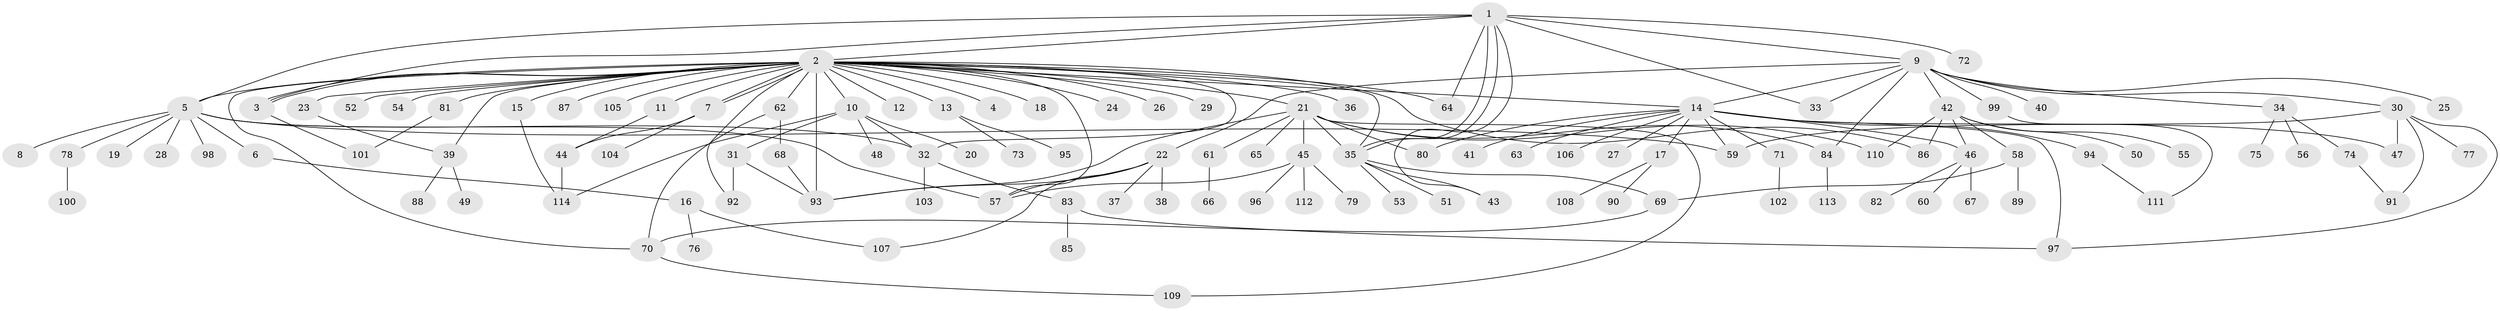 // coarse degree distribution, {31: 0.012195121951219513, 1: 0.47560975609756095, 2: 0.1951219512195122, 5: 0.04878048780487805, 3: 0.0975609756097561, 10: 0.024390243902439025, 6: 0.036585365853658534, 4: 0.08536585365853659, 13: 0.012195121951219513, 9: 0.012195121951219513}
// Generated by graph-tools (version 1.1) at 2025/36/03/04/25 23:36:50]
// undirected, 114 vertices, 156 edges
graph export_dot {
  node [color=gray90,style=filled];
  1;
  2;
  3;
  4;
  5;
  6;
  7;
  8;
  9;
  10;
  11;
  12;
  13;
  14;
  15;
  16;
  17;
  18;
  19;
  20;
  21;
  22;
  23;
  24;
  25;
  26;
  27;
  28;
  29;
  30;
  31;
  32;
  33;
  34;
  35;
  36;
  37;
  38;
  39;
  40;
  41;
  42;
  43;
  44;
  45;
  46;
  47;
  48;
  49;
  50;
  51;
  52;
  53;
  54;
  55;
  56;
  57;
  58;
  59;
  60;
  61;
  62;
  63;
  64;
  65;
  66;
  67;
  68;
  69;
  70;
  71;
  72;
  73;
  74;
  75;
  76;
  77;
  78;
  79;
  80;
  81;
  82;
  83;
  84;
  85;
  86;
  87;
  88;
  89;
  90;
  91;
  92;
  93;
  94;
  95;
  96;
  97;
  98;
  99;
  100;
  101;
  102;
  103;
  104;
  105;
  106;
  107;
  108;
  109;
  110;
  111;
  112;
  113;
  114;
  1 -- 2;
  1 -- 3;
  1 -- 5;
  1 -- 9;
  1 -- 33;
  1 -- 35;
  1 -- 35;
  1 -- 43;
  1 -- 64;
  1 -- 72;
  2 -- 3;
  2 -- 3;
  2 -- 4;
  2 -- 5;
  2 -- 7;
  2 -- 7;
  2 -- 10;
  2 -- 11;
  2 -- 12;
  2 -- 13;
  2 -- 14;
  2 -- 15;
  2 -- 18;
  2 -- 21;
  2 -- 23;
  2 -- 24;
  2 -- 26;
  2 -- 29;
  2 -- 32;
  2 -- 35;
  2 -- 36;
  2 -- 39;
  2 -- 52;
  2 -- 54;
  2 -- 57;
  2 -- 62;
  2 -- 64;
  2 -- 70;
  2 -- 81;
  2 -- 86;
  2 -- 87;
  2 -- 92;
  2 -- 93;
  2 -- 105;
  3 -- 101;
  5 -- 6;
  5 -- 8;
  5 -- 19;
  5 -- 28;
  5 -- 32;
  5 -- 57;
  5 -- 59;
  5 -- 78;
  5 -- 98;
  6 -- 16;
  7 -- 44;
  7 -- 104;
  9 -- 14;
  9 -- 22;
  9 -- 25;
  9 -- 30;
  9 -- 33;
  9 -- 34;
  9 -- 40;
  9 -- 42;
  9 -- 84;
  9 -- 99;
  10 -- 20;
  10 -- 31;
  10 -- 32;
  10 -- 48;
  10 -- 114;
  11 -- 44;
  13 -- 73;
  13 -- 95;
  14 -- 17;
  14 -- 27;
  14 -- 41;
  14 -- 46;
  14 -- 47;
  14 -- 59;
  14 -- 63;
  14 -- 71;
  14 -- 80;
  14 -- 94;
  14 -- 97;
  14 -- 106;
  15 -- 114;
  16 -- 76;
  16 -- 107;
  17 -- 90;
  17 -- 108;
  21 -- 35;
  21 -- 45;
  21 -- 61;
  21 -- 65;
  21 -- 80;
  21 -- 84;
  21 -- 93;
  21 -- 109;
  21 -- 110;
  22 -- 37;
  22 -- 38;
  22 -- 57;
  22 -- 93;
  22 -- 107;
  23 -- 39;
  30 -- 47;
  30 -- 59;
  30 -- 77;
  30 -- 91;
  30 -- 97;
  31 -- 92;
  31 -- 93;
  32 -- 83;
  32 -- 103;
  34 -- 56;
  34 -- 74;
  34 -- 75;
  35 -- 43;
  35 -- 51;
  35 -- 53;
  35 -- 69;
  39 -- 49;
  39 -- 88;
  42 -- 46;
  42 -- 50;
  42 -- 55;
  42 -- 58;
  42 -- 86;
  42 -- 110;
  44 -- 114;
  45 -- 57;
  45 -- 79;
  45 -- 96;
  45 -- 112;
  46 -- 60;
  46 -- 67;
  46 -- 82;
  58 -- 69;
  58 -- 89;
  61 -- 66;
  62 -- 68;
  62 -- 70;
  68 -- 93;
  69 -- 70;
  70 -- 109;
  71 -- 102;
  74 -- 91;
  78 -- 100;
  81 -- 101;
  83 -- 85;
  83 -- 97;
  84 -- 113;
  94 -- 111;
  99 -- 111;
}
